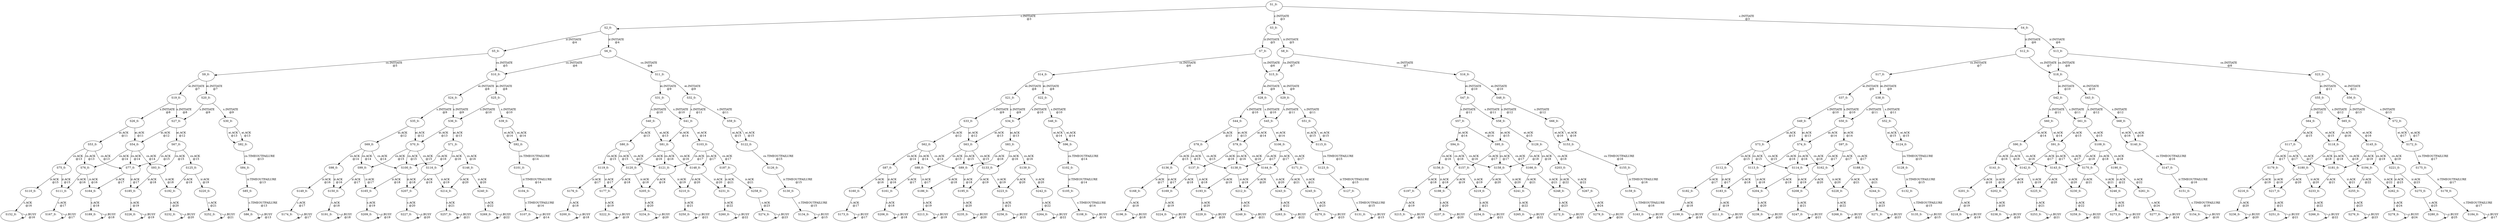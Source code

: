 digraph html {
S1_0[label="S1_0: \n "];
S2_0[label="S2_0: \n "];
S1_0 -> S2_0[label="c.INITIATE \n @3"];
S3_0[label="S3_0: \n "];
S1_0 -> S3_0[label="c.INITIATE \n @3"];
S4_0[label="S4_0: \n "];
S1_0 -> S4_0[label="c.INITIATE \n @3"];
S5_0[label="S5_0: \n "];
S2_0 -> S5_0[label="ir.INITIATE \n @4"];
S6_0[label="S6_0: \n "];
S2_0 -> S6_0[label="ir.INITIATE \n @4"];
S7_0[label="S7_0: \n "];
S3_0 -> S7_0[label="ir.INITIATE \n @5"];
S8_0[label="S8_0: \n "];
S3_0 -> S8_0[label="ir.INITIATE \n @5"];
S9_0[label="S9_0: \n "];
S5_0 -> S9_0[label="cs.INITIATE \n @5"];
S10_0[label="S10_0: \n "];
S5_0 -> S10_0[label="cs.INITIATE \n @5"];
S6_0 -> S10_0[label="cs.INITIATE \n @6"];
S11_0[label="S11_0: \n "];
S6_0 -> S11_0[label="cs.INITIATE \n @6"];
S12_0[label="S12_0: \n "];
S4_0 -> S12_0[label="ir.INITIATE \n @6"];
S13_0[label="S13_0: \n "];
S4_0 -> S13_0[label="ir.INITIATE \n @6"];
S14_0[label="S14_0: \n "];
S7_0 -> S14_0[label="cs.INITIATE \n @6"];
S15_0[label="S15_0: \n "];
S7_0 -> S15_0[label="cs.INITIATE \n @6"];
S8_0 -> S15_0[label="cs.INITIATE \n @7"];
S16_0[label="S16_0: \n "];
S8_0 -> S16_0[label="cs.INITIATE \n @7"];
S17_0[label="S17_0: \n "];
S12_0 -> S17_0[label="cs.INITIATE \n @7"];
S18_0[label="S18_0: \n "];
S12_0 -> S18_0[label="cs.INITIATE \n @7"];
S19_0[label="S19_0: \n "];
S9_0 -> S19_0[label="ei.INITIATE \n @7"];
S20_0[label="S20_0: \n "];
S9_0 -> S20_0[label="ei.INITIATE \n @7"];
S21_0[label="S21_0: \n "];
S14_0 -> S21_0[label="ei.INITIATE \n @8"];
S22_0[label="S22_0: \n "];
S14_0 -> S22_0[label="ei.INITIATE \n @8"];
S13_0 -> S18_0[label="cs.INITIATE \n @8"];
S23_0[label="S23_0: \n "];
S13_0 -> S23_0[label="cs.INITIATE \n @8"];
S24_0[label="S24_0: \n "];
S10_0 -> S24_0[label="ei.INITIATE \n @8"];
S25_0[label="S25_0: \n "];
S10_0 -> S25_0[label="ei.INITIATE \n @8"];
S26_0[label="S26_0: \n "];
S19_0 -> S26_0[label="s.INITIATE \n @8"];
S27_0[label="S27_0: \n "];
S19_0 -> S27_0[label="s.INITIATE \n @8"];
S28_0[label="S28_0: \n "];
S15_0 -> S28_0[label="ei.INITIATE \n @9"];
S29_0[label="S29_0: \n "];
S15_0 -> S29_0[label="ei.INITIATE \n @9"];
S20_0 -> S27_0[label="s.INITIATE \n @9"];
S30_0[label="S30_0: \n "];
S20_0 -> S30_0[label="s.INITIATE \n @9"];
S31_0[label="S31_0: \n "];
S11_0 -> S31_0[label="ei.INITIATE \n @9"];
S32_0[label="S32_0: \n "];
S11_0 -> S32_0[label="ei.INITIATE \n @9"];
S33_0[label="S33_0: \n "];
S21_0 -> S33_0[label="s.INITIATE \n @9"];
S34_0[label="S34_0: \n "];
S21_0 -> S34_0[label="s.INITIATE \n @9"];
S35_0[label="S35_0: \n "];
S24_0 -> S35_0[label="s.INITIATE \n @9"];
S36_0[label="S36_0: \n "];
S24_0 -> S36_0[label="s.INITIATE \n @9"];
S37_0[label="S37_0: \n "];
S17_0 -> S37_0[label="ei.INITIATE \n @9"];
S38_0[label="S38_0: \n "];
S17_0 -> S38_0[label="ei.INITIATE \n @9"];
S25_0 -> S36_0[label="s.INITIATE \n @10"];
S39_0[label="S39_0: \n "];
S25_0 -> S39_0[label="s.INITIATE \n @10"];
S40_0[label="S40_0: \n "];
S31_0 -> S40_0[label="s.INITIATE \n @10"];
S41_0[label="S41_0: \n "];
S31_0 -> S41_0[label="s.INITIATE \n @10"];
S42_0[label="S42_0: \n "];
S18_0 -> S42_0[label="ei.INITIATE \n @10"];
S43_0[label="S43_0: \n "];
S18_0 -> S43_0[label="ei.INITIATE \n @10"];
S44_0[label="S44_0: \n "];
S28_0 -> S44_0[label="s.INITIATE \n @10"];
S45_0[label="S45_0: \n "];
S28_0 -> S45_0[label="s.INITIATE \n @10"];
S22_0 -> S34_0[label="s.INITIATE \n @10"];
S46_0[label="S46_0: \n "];
S22_0 -> S46_0[label="s.INITIATE \n @10"];
S47_0[label="S47_0: \n "];
S16_0 -> S47_0[label="ei.INITIATE \n @10"];
S48_0[label="S48_0: \n "];
S16_0 -> S48_0[label="ei.INITIATE \n @10"];
S49_0[label="S49_0: \n "];
S37_0 -> S49_0[label="s.INITIATE \n @10"];
S50_0[label="S50_0: \n "];
S37_0 -> S50_0[label="s.INITIATE \n @10"];
S29_0 -> S45_0[label="s.INITIATE \n @11"];
S51_0[label="S51_0: \n "];
S29_0 -> S51_0[label="s.INITIATE \n @11"];
S38_0 -> S50_0[label="s.INITIATE \n @11"];
S52_0[label="S52_0: \n "];
S38_0 -> S52_0[label="s.INITIATE \n @11"];
S53_0[label="S53_0: \n "];
S26_0 -> S53_0[label="ei.ACK \n @11"];
S54_0[label="S54_0: \n "];
S26_0 -> S54_0[label="ei.ACK \n @11"];
S55_0[label="S55_0: \n "];
S23_0 -> S55_0[label="ei.INITIATE \n @11"];
S56_0[label="S56_0: \n "];
S23_0 -> S56_0[label="ei.INITIATE \n @11"];
S57_0[label="S57_0: \n "];
S47_0 -> S57_0[label="s.INITIATE \n @11"];
S58_0[label="S58_0: \n "];
S47_0 -> S58_0[label="s.INITIATE \n @11"];
S32_0 -> S41_0[label="s.INITIATE \n @11"];
S59_0[label="S59_0: \n "];
S32_0 -> S59_0[label="s.INITIATE \n @11"];
S60_0[label="S60_0: \n "];
S42_0 -> S60_0[label="s.INITIATE \n @11"];
S61_0[label="S61_0: \n "];
S42_0 -> S61_0[label="s.INITIATE \n @11"];
S62_0[label="S62_0: \n "];
S33_0 -> S62_0[label="ei.ACK \n @12"];
S63_0[label="S63_0: \n "];
S33_0 -> S63_0[label="ei.ACK \n @12"];
S64_0[label="S64_0: \n "];
S55_0 -> S64_0[label="s.INITIATE \n @12"];
S65_0[label="S65_0: \n "];
S55_0 -> S65_0[label="s.INITIATE \n @12"];
S48_0 -> S58_0[label="s.INITIATE \n @12"];
S66_0[label="S66_0: \n "];
S48_0 -> S66_0[label="s.INITIATE \n @12"];
S27_0 -> S54_0[label="ei.ACK \n @12"];
S67_0[label="S67_0: \n "];
S27_0 -> S67_0[label="ei.ACK \n @12"];
S43_0 -> S61_0[label="s.INITIATE \n @12"];
S68_0[label="S68_0: \n "];
S43_0 -> S68_0[label="s.INITIATE \n @12"];
S69_0[label="S69_0: \n "];
S35_0 -> S69_0[label="ei.ACK \n @12"];
S70_0[label="S70_0: \n "];
S35_0 -> S70_0[label="ei.ACK \n @12"];
S36_0 -> S70_0[label="ei.ACK \n @13"];
S71_0[label="S71_0: \n "];
S36_0 -> S71_0[label="ei.ACK \n @13"];
S56_0 -> S65_0[label="s.INITIATE \n @13"];
S72_0[label="S72_0: \n "];
S56_0 -> S72_0[label="s.INITIATE \n @13"];
S73_0[label="S73_0: \n "];
S49_0 -> S73_0[label="ei.ACK \n @13"];
S74_0[label="S74_0: \n "];
S49_0 -> S74_0[label="ei.ACK \n @13"];
S75_0[label="S75_0: \n "];
S53_0 -> S75_0[label="cs.ACK \n @13"];
S76_0[label="S76_0: \n "];
S53_0 -> S76_0[label="cs.ACK \n @13"];
S77_0[label="S77_0: \n "];
S53_0 -> S77_0[label="cs.ACK \n @13"];
S78_0[label="S78_0: \n "];
S44_0 -> S78_0[label="ei.ACK \n @13"];
S79_0[label="S79_0: \n "];
S44_0 -> S79_0[label="ei.ACK \n @13"];
S80_0[label="S80_0: \n "];
S40_0 -> S80_0[label="ei.ACK \n @13"];
S81_0[label="S81_0: \n "];
S40_0 -> S81_0[label="ei.ACK \n @13"];
S82_0[label="S82_0: \n "];
S30_0 -> S82_0[label="ei.ACK \n @13"];
S30_0 -> S82_0[label="ei.ACK \n @13"];
S34_0 -> S63_0[label="ei.ACK \n @13"];
S83_0[label="S83_0: \n "];
S34_0 -> S83_0[label="ei.ACK \n @13"];
S84_0[label="S84_0: \n "];
S82_0 -> S84_0[label="cs.TIMEOUTFAILURE \n @13"];
S85_0[label="S85_0: \n "];
S84_0 -> S85_0[label="ir.TIMEOUTFAILURE \n @13"];
S86_0[label="S86_0: \n "];
S85_0 -> S86_0[label="c.TIMEOUTFAILURE \n @13"];
S86_0 -> S86_0[label="c.BUSY \n @13"];
S87_0[label="S87_0: \n "];
S62_0 -> S87_0[label="cs.ACK \n @14"];
S88_0[label="S88_0: \n "];
S62_0 -> S88_0[label="cs.ACK \n @14"];
S89_0[label="S89_0: \n "];
S62_0 -> S89_0[label="cs.ACK \n @14"];
S90_0[label="S90_0: \n "];
S60_0 -> S90_0[label="ei.ACK \n @14"];
S91_0[label="S91_0: \n "];
S60_0 -> S91_0[label="ei.ACK \n @14"];
S92_0[label="S92_0: \n "];
S39_0 -> S92_0[label="ei.ACK \n @14"];
S39_0 -> S92_0[label="ei.ACK \n @14"];
S54_0 -> S76_0[label="cs.ACK \n @14"];
S54_0 -> S77_0[label="cs.ACK \n @14"];
S93_0[label="S93_0: \n "];
S54_0 -> S93_0[label="cs.ACK \n @14"];
S94_0[label="S94_0: \n "];
S57_0 -> S94_0[label="ei.ACK \n @14"];
S95_0[label="S95_0: \n "];
S57_0 -> S95_0[label="ei.ACK \n @14"];
S96_0[label="S96_0: \n "];
S46_0 -> S96_0[label="ei.ACK \n @14"];
S46_0 -> S96_0[label="ei.ACK \n @14"];
S50_0 -> S74_0[label="ei.ACK \n @14"];
S97_0[label="S97_0: \n "];
S50_0 -> S97_0[label="ei.ACK \n @14"];
S98_0[label="S98_0: \n "];
S69_0 -> S98_0[label="cs.ACK \n @14"];
S99_0[label="S99_0: \n "];
S69_0 -> S99_0[label="cs.ACK \n @14"];
S100_0[label="S100_0: \n "];
S69_0 -> S100_0[label="cs.ACK \n @14"];
S101_0[label="S101_0: \n "];
S92_0 -> S101_0[label="cs.TIMEOUTFAILURE \n @14"];
S102_0[label="S102_0: \n "];
S96_0 -> S102_0[label="cs.TIMEOUTFAILURE \n @14"];
S41_0 -> S81_0[label="ei.ACK \n @14"];
S103_0[label="S103_0: \n "];
S41_0 -> S103_0[label="ei.ACK \n @14"];
S104_0[label="S104_0: \n "];
S101_0 -> S104_0[label="ir.TIMEOUTFAILURE \n @14"];
S105_0[label="S105_0: \n "];
S102_0 -> S105_0[label="ir.TIMEOUTFAILURE \n @14"];
S45_0 -> S79_0[label="ei.ACK \n @14"];
S106_0[label="S106_0: \n "];
S45_0 -> S106_0[label="ei.ACK \n @14"];
S107_0[label="S107_0: \n "];
S104_0 -> S107_0[label="c.TIMEOUTFAILURE \n @14"];
S108_0[label="S108_0: \n "];
S105_0 -> S108_0[label="c.TIMEOUTFAILURE \n @14"];
S107_0 -> S107_0[label="c.BUSY \n @14"];
S108_0 -> S108_0[label="c.BUSY \n @14"];
S61_0 -> S91_0[label="ei.ACK \n @15"];
S109_0[label="S109_0: \n "];
S61_0 -> S109_0[label="ei.ACK \n @15"];
S110_0[label="S110_0: \n "];
S75_0 -> S110_0[label="ir.ACK \n @15"];
S111_0[label="S111_0: \n "];
S75_0 -> S111_0[label="ir.ACK \n @15"];
S112_0[label="S112_0: \n "];
S73_0 -> S112_0[label="cs.ACK \n @15"];
S113_0[label="S113_0: \n "];
S73_0 -> S113_0[label="cs.ACK \n @15"];
S114_0[label="S114_0: \n "];
S73_0 -> S114_0[label="cs.ACK \n @15"];
S115_0[label="S115_0: \n "];
S51_0 -> S115_0[label="ei.ACK \n @15"];
S51_0 -> S115_0[label="ei.ACK \n @15"];
S70_0 -> S99_0[label="cs.ACK \n @15"];
S70_0 -> S100_0[label="cs.ACK \n @15"];
S116_0[label="S116_0: \n "];
S70_0 -> S116_0[label="cs.ACK \n @15"];
S117_0[label="S117_0: \n "];
S64_0 -> S117_0[label="ei.ACK \n @15"];
S118_0[label="S118_0: \n "];
S64_0 -> S118_0[label="ei.ACK \n @15"];
S119_0[label="S119_0: \n "];
S80_0 -> S119_0[label="cs.ACK \n @15"];
S120_0[label="S120_0: \n "];
S80_0 -> S120_0[label="cs.ACK \n @15"];
S121_0[label="S121_0: \n "];
S80_0 -> S121_0[label="cs.ACK \n @15"];
S122_0[label="S122_0: \n "];
S59_0 -> S122_0[label="ei.ACK \n @15"];
S59_0 -> S122_0[label="ei.ACK \n @15"];
S123_0[label="S123_0: \n "];
S115_0 -> S123_0[label="cs.TIMEOUTFAILURE \n @15"];
S124_0[label="S124_0: \n "];
S52_0 -> S124_0[label="ei.ACK \n @15"];
S52_0 -> S124_0[label="ei.ACK \n @15"];
S67_0 -> S77_0[label="cs.ACK \n @15"];
S67_0 -> S93_0[label="cs.ACK \n @15"];
S125_0[label="S125_0: \n "];
S67_0 -> S125_0[label="cs.ACK \n @15"];
S126_0[label="S126_0: \n "];
S122_0 -> S126_0[label="cs.TIMEOUTFAILURE \n @15"];
S127_0[label="S127_0: \n "];
S123_0 -> S127_0[label="ir.TIMEOUTFAILURE \n @15"];
S128_0[label="S128_0: \n "];
S124_0 -> S128_0[label="cs.TIMEOUTFAILURE \n @15"];
S58_0 -> S95_0[label="ei.ACK \n @15"];
S129_0[label="S129_0: \n "];
S58_0 -> S129_0[label="ei.ACK \n @15"];
S130_0[label="S130_0: \n "];
S126_0 -> S130_0[label="ir.TIMEOUTFAILURE \n @15"];
S131_0[label="S131_0: \n "];
S127_0 -> S131_0[label="c.TIMEOUTFAILURE \n @15"];
S132_0[label="S132_0: \n "];
S128_0 -> S132_0[label="ir.TIMEOUTFAILURE \n @15"];
S63_0 -> S88_0[label="cs.ACK \n @15"];
S63_0 -> S89_0[label="cs.ACK \n @15"];
S133_0[label="S133_0: \n "];
S63_0 -> S133_0[label="cs.ACK \n @15"];
S134_0[label="S134_0: \n "];
S130_0 -> S134_0[label="c.TIMEOUTFAILURE \n @15"];
S131_0 -> S131_0[label="c.BUSY \n @15"];
S135_0[label="S135_0: \n "];
S132_0 -> S135_0[label="c.TIMEOUTFAILURE \n @15"];
S134_0 -> S134_0[label="c.BUSY \n @15"];
S136_0[label="S136_0: \n "];
S78_0 -> S136_0[label="cs.ACK \n @15"];
S137_0[label="S137_0: \n "];
S78_0 -> S137_0[label="cs.ACK \n @15"];
S138_0[label="S138_0: \n "];
S78_0 -> S138_0[label="cs.ACK \n @15"];
S135_0 -> S135_0[label="c.BUSY \n @15"];
S83_0 -> S89_0[label="cs.ACK \n @16"];
S83_0 -> S133_0[label="cs.ACK \n @16"];
S139_0[label="S139_0: \n "];
S83_0 -> S139_0[label="cs.ACK \n @16"];
S140_0[label="S140_0: \n "];
S68_0 -> S140_0[label="ei.ACK \n @16"];
S68_0 -> S140_0[label="ei.ACK \n @16"];
S141_0[label="S141_0: \n "];
S90_0 -> S141_0[label="cs.ACK \n @16"];
S142_0[label="S142_0: \n "];
S90_0 -> S142_0[label="cs.ACK \n @16"];
S143_0[label="S143_0: \n "];
S90_0 -> S143_0[label="cs.ACK \n @16"];
S79_0 -> S137_0[label="cs.ACK \n @16"];
S79_0 -> S138_0[label="cs.ACK \n @16"];
S144_0[label="S144_0: \n "];
S79_0 -> S144_0[label="cs.ACK \n @16"];
S65_0 -> S118_0[label="ei.ACK \n @16"];
S145_0[label="S145_0: \n "];
S65_0 -> S145_0[label="ei.ACK \n @16"];
S71_0 -> S100_0[label="cs.ACK \n @16"];
S71_0 -> S116_0[label="cs.ACK \n @16"];
S146_0[label="S146_0: \n "];
S71_0 -> S146_0[label="cs.ACK \n @16"];
S147_0[label="S147_0: \n "];
S140_0 -> S147_0[label="cs.TIMEOUTFAILURE \n @16"];
S81_0 -> S120_0[label="cs.ACK \n @16"];
S81_0 -> S121_0[label="cs.ACK \n @16"];
S148_0[label="S148_0: \n "];
S81_0 -> S148_0[label="cs.ACK \n @16"];
S149_0[label="S149_0: \n "];
S98_0 -> S149_0[label="ir.ACK \n @16"];
S150_0[label="S150_0: \n "];
S98_0 -> S150_0[label="ir.ACK \n @16"];
S151_0[label="S151_0: \n "];
S147_0 -> S151_0[label="ir.TIMEOUTFAILURE \n @16"];
S152_0[label="S152_0: \n "];
S110_0 -> S152_0[label="c.ACK \n @16"];
S153_0[label="S153_0: \n "];
S66_0 -> S153_0[label="ei.ACK \n @16"];
S66_0 -> S153_0[label="ei.ACK \n @16"];
S154_0[label="S154_0: \n "];
S151_0 -> S154_0[label="c.TIMEOUTFAILURE \n @16"];
S152_0 -> S152_0[label="c.BUSY \n @16"];
S155_0[label="S155_0: \n "];
S153_0 -> S155_0[label="cs.TIMEOUTFAILURE \n @16"];
S154_0 -> S154_0[label="c.BUSY \n @16"];
S156_0[label="S156_0: \n "];
S94_0 -> S156_0[label="cs.ACK \n @16"];
S157_0[label="S157_0: \n "];
S94_0 -> S157_0[label="cs.ACK \n @16"];
S158_0[label="S158_0: \n "];
S94_0 -> S158_0[label="cs.ACK \n @16"];
S159_0[label="S159_0: \n "];
S155_0 -> S159_0[label="ir.TIMEOUTFAILURE \n @16"];
S160_0[label="S160_0: \n "];
S87_0 -> S160_0[label="ir.ACK \n @16"];
S161_0[label="S161_0: \n "];
S87_0 -> S161_0[label="ir.ACK \n @16"];
S74_0 -> S113_0[label="cs.ACK \n @16"];
S74_0 -> S114_0[label="cs.ACK \n @16"];
S162_0[label="S162_0: \n "];
S74_0 -> S162_0[label="cs.ACK \n @16"];
S163_0[label="S163_0: \n "];
S159_0 -> S163_0[label="c.TIMEOUTFAILURE \n @16"];
S76_0 -> S111_0[label="ir.ACK \n @16"];
S164_0[label="S164_0: \n "];
S76_0 -> S164_0[label="ir.ACK \n @16"];
S163_0 -> S163_0[label="c.BUSY \n @16"];
S99_0 -> S150_0[label="ir.ACK \n @17"];
S165_0[label="S165_0: \n "];
S99_0 -> S165_0[label="ir.ACK \n @17"];
S95_0 -> S157_0[label="cs.ACK \n @17"];
S95_0 -> S158_0[label="cs.ACK \n @17"];
S166_0[label="S166_0: \n "];
S95_0 -> S166_0[label="cs.ACK \n @17"];
S167_0[label="S167_0: \n "];
S111_0 -> S167_0[label="c.ACK \n @17"];
S168_0[label="S168_0: \n "];
S136_0 -> S168_0[label="ir.ACK \n @17"];
S169_0[label="S169_0: \n "];
S136_0 -> S169_0[label="ir.ACK \n @17"];
S91_0 -> S142_0[label="cs.ACK \n @17"];
S91_0 -> S143_0[label="cs.ACK \n @17"];
S170_0[label="S170_0: \n "];
S91_0 -> S170_0[label="cs.ACK \n @17"];
S106_0 -> S138_0[label="cs.ACK \n @17"];
S106_0 -> S144_0[label="cs.ACK \n @17"];
S171_0[label="S171_0: \n "];
S106_0 -> S171_0[label="cs.ACK \n @17"];
S172_0[label="S172_0: \n "];
S72_0 -> S172_0[label="ei.ACK \n @17"];
S72_0 -> S172_0[label="ei.ACK \n @17"];
S173_0[label="S173_0: \n "];
S160_0 -> S173_0[label="c.ACK \n @17"];
S167_0 -> S167_0[label="c.BUSY \n @17"];
S174_0[label="S174_0: \n "];
S149_0 -> S174_0[label="c.ACK \n @17"];
S175_0[label="S175_0: \n "];
S172_0 -> S175_0[label="cs.TIMEOUTFAILURE \n @17"];
S173_0 -> S173_0[label="c.BUSY \n @17"];
S176_0[label="S176_0: \n "];
S119_0 -> S176_0[label="ir.ACK \n @17"];
S177_0[label="S177_0: \n "];
S119_0 -> S177_0[label="ir.ACK \n @17"];
S174_0 -> S174_0[label="c.BUSY \n @17"];
S178_0[label="S178_0: \n "];
S175_0 -> S178_0[label="ir.TIMEOUTFAILURE \n @17"];
S179_0[label="S179_0: \n "];
S117_0 -> S179_0[label="cs.ACK \n @17"];
S180_0[label="S180_0: \n "];
S117_0 -> S180_0[label="cs.ACK \n @17"];
S181_0[label="S181_0: \n "];
S117_0 -> S181_0[label="cs.ACK \n @17"];
S182_0[label="S182_0: \n "];
S112_0 -> S182_0[label="ir.ACK \n @17"];
S183_0[label="S183_0: \n "];
S112_0 -> S183_0[label="ir.ACK \n @17"];
S184_0[label="S184_0: \n "];
S178_0 -> S184_0[label="c.TIMEOUTFAILURE \n @17"];
S77_0 -> S164_0[label="ir.ACK \n @17"];
S185_0[label="S185_0: \n "];
S77_0 -> S185_0[label="ir.ACK \n @17"];
S184_0 -> S184_0[label="c.BUSY \n @17"];
S88_0 -> S161_0[label="ir.ACK \n @17"];
S186_0[label="S186_0: \n "];
S88_0 -> S186_0[label="ir.ACK \n @17"];
S103_0 -> S121_0[label="cs.ACK \n @17"];
S103_0 -> S148_0[label="cs.ACK \n @17"];
S187_0[label="S187_0: \n "];
S103_0 -> S187_0[label="cs.ACK \n @17"];
S97_0 -> S114_0[label="cs.ACK \n @17"];
S97_0 -> S162_0[label="cs.ACK \n @17"];
S188_0[label="S188_0: \n "];
S97_0 -> S188_0[label="cs.ACK \n @17"];
S189_0[label="S189_0: \n "];
S164_0 -> S189_0[label="c.ACK \n @18"];
S109_0 -> S143_0[label="cs.ACK \n @18"];
S109_0 -> S170_0[label="cs.ACK \n @18"];
S190_0[label="S190_0: \n "];
S109_0 -> S190_0[label="cs.ACK \n @18"];
S191_0[label="S191_0: \n "];
S150_0 -> S191_0[label="c.ACK \n @18"];
S93_0 -> S185_0[label="ir.ACK \n @18"];
S192_0[label="S192_0: \n "];
S93_0 -> S192_0[label="ir.ACK \n @18"];
S137_0 -> S169_0[label="ir.ACK \n @18"];
S193_0[label="S193_0: \n "];
S137_0 -> S193_0[label="ir.ACK \n @18"];
S118_0 -> S180_0[label="cs.ACK \n @18"];
S118_0 -> S181_0[label="cs.ACK \n @18"];
S194_0[label="S194_0: \n "];
S118_0 -> S194_0[label="cs.ACK \n @18"];
S89_0 -> S186_0[label="ir.ACK \n @18"];
S195_0[label="S195_0: \n "];
S89_0 -> S195_0[label="ir.ACK \n @18"];
S191_0 -> S191_0[label="c.BUSY \n @18"];
S196_0[label="S196_0: \n "];
S168_0 -> S196_0[label="c.ACK \n @18"];
S197_0[label="S197_0: \n "];
S156_0 -> S197_0[label="ir.ACK \n @18"];
S198_0[label="S198_0: \n "];
S156_0 -> S198_0[label="ir.ACK \n @18"];
S199_0[label="S199_0: \n "];
S182_0 -> S199_0[label="c.ACK \n @18"];
S189_0 -> S189_0[label="c.BUSY \n @18"];
S200_0[label="S200_0: \n "];
S176_0 -> S200_0[label="c.ACK \n @18"];
S196_0 -> S196_0[label="c.BUSY \n @18"];
S199_0 -> S199_0[label="c.BUSY \n @18"];
S201_0[label="S201_0: \n "];
S141_0 -> S201_0[label="ir.ACK \n @18"];
S202_0[label="S202_0: \n "];
S141_0 -> S202_0[label="ir.ACK \n @18"];
S200_0 -> S200_0[label="c.BUSY \n @18"];
S129_0 -> S158_0[label="cs.ACK \n @18"];
S129_0 -> S166_0[label="cs.ACK \n @18"];
S203_0[label="S203_0: \n "];
S129_0 -> S203_0[label="cs.ACK \n @18"];
S113_0 -> S183_0[label="ir.ACK \n @18"];
S204_0[label="S204_0: \n "];
S113_0 -> S204_0[label="ir.ACK \n @18"];
S120_0 -> S177_0[label="ir.ACK \n @18"];
S205_0[label="S205_0: \n "];
S120_0 -> S205_0[label="ir.ACK \n @18"];
S206_0[label="S206_0: \n "];
S161_0 -> S206_0[label="c.ACK \n @18"];
S100_0 -> S165_0[label="ir.ACK \n @18"];
S207_0[label="S207_0: \n "];
S100_0 -> S207_0[label="ir.ACK \n @18"];
S206_0 -> S206_0[label="c.BUSY \n @18"];
S114_0 -> S204_0[label="ir.ACK \n @19"];
S208_0[label="S208_0: \n "];
S114_0 -> S208_0[label="ir.ACK \n @19"];
S209_0[label="S209_0: \n "];
S165_0 -> S209_0[label="c.ACK \n @19"];
S121_0 -> S205_0[label="ir.ACK \n @19"];
S210_0[label="S210_0: \n "];
S121_0 -> S210_0[label="ir.ACK \n @19"];
S211_0[label="S211_0: \n "];
S183_0 -> S211_0[label="c.ACK \n @19"];
S138_0 -> S193_0[label="ir.ACK \n @19"];
S212_0[label="S212_0: \n "];
S138_0 -> S212_0[label="ir.ACK \n @19"];
S213_0[label="S213_0: \n "];
S186_0 -> S213_0[label="c.ACK \n @19"];
S116_0 -> S207_0[label="ir.ACK \n @19"];
S214_0[label="S214_0: \n "];
S116_0 -> S214_0[label="ir.ACK \n @19"];
S211_0 -> S211_0[label="c.BUSY \n @19"];
S213_0 -> S213_0[label="c.BUSY \n @19"];
S215_0[label="S215_0: \n "];
S197_0 -> S215_0[label="c.ACK \n @19"];
S216_0[label="S216_0: \n "];
S179_0 -> S216_0[label="ir.ACK \n @19"];
S217_0[label="S217_0: \n "];
S179_0 -> S217_0[label="ir.ACK \n @19"];
S218_0[label="S218_0: \n "];
S201_0 -> S218_0[label="c.ACK \n @19"];
S157_0 -> S198_0[label="ir.ACK \n @19"];
S219_0[label="S219_0: \n "];
S157_0 -> S219_0[label="ir.ACK \n @19"];
S209_0 -> S209_0[label="c.BUSY \n @19"];
S125_0 -> S192_0[label="ir.ACK \n @19"];
S220_0[label="S220_0: \n "];
S125_0 -> S220_0[label="ir.ACK \n @19"];
S215_0 -> S215_0[label="c.BUSY \n @19"];
S218_0 -> S218_0[label="c.BUSY \n @19"];
S145_0 -> S181_0[label="cs.ACK \n @19"];
S145_0 -> S194_0[label="cs.ACK \n @19"];
S221_0[label="S221_0: \n "];
S145_0 -> S221_0[label="cs.ACK \n @19"];
S222_0[label="S222_0: \n "];
S177_0 -> S222_0[label="c.ACK \n @19"];
S133_0 -> S195_0[label="ir.ACK \n @19"];
S223_0[label="S223_0: \n "];
S133_0 -> S223_0[label="ir.ACK \n @19"];
S224_0[label="S224_0: \n "];
S169_0 -> S224_0[label="c.ACK \n @19"];
S142_0 -> S202_0[label="ir.ACK \n @19"];
S225_0[label="S225_0: \n "];
S142_0 -> S225_0[label="ir.ACK \n @19"];
S222_0 -> S222_0[label="c.BUSY \n @19"];
S226_0[label="S226_0: \n "];
S185_0 -> S226_0[label="c.ACK \n @19"];
S224_0 -> S224_0[label="c.BUSY \n @19"];
S226_0 -> S226_0[label="c.BUSY \n @19"];
S227_0[label="S227_0: \n "];
S207_0 -> S227_0[label="c.ACK \n @20"];
S162_0 -> S208_0[label="ir.ACK \n @20"];
S228_0[label="S228_0: \n "];
S162_0 -> S228_0[label="ir.ACK \n @20"];
S229_0[label="S229_0: \n "];
S193_0 -> S229_0[label="c.ACK \n @20"];
S143_0 -> S225_0[label="ir.ACK \n @20"];
S230_0[label="S230_0: \n "];
S143_0 -> S230_0[label="ir.ACK \n @20"];
S148_0 -> S210_0[label="ir.ACK \n @20"];
S231_0[label="S231_0: \n "];
S148_0 -> S231_0[label="ir.ACK \n @20"];
S227_0 -> S227_0[label="c.BUSY \n @20"];
S232_0[label="S232_0: \n "];
S192_0 -> S232_0[label="c.ACK \n @20"];
S229_0 -> S229_0[label="c.BUSY \n @20"];
S180_0 -> S217_0[label="ir.ACK \n @20"];
S233_0[label="S233_0: \n "];
S180_0 -> S233_0[label="ir.ACK \n @20"];
S234_0[label="S234_0: \n "];
S205_0 -> S234_0[label="c.ACK \n @20"];
S235_0[label="S235_0: \n "];
S195_0 -> S235_0[label="c.ACK \n @20"];
S236_0[label="S236_0: \n "];
S216_0 -> S236_0[label="c.ACK \n @20"];
S232_0 -> S232_0[label="c.BUSY \n @20"];
S234_0 -> S234_0[label="c.BUSY \n @20"];
S235_0 -> S235_0[label="c.BUSY \n @20"];
S236_0 -> S236_0[label="c.BUSY \n @20"];
S237_0[label="S237_0: \n "];
S198_0 -> S237_0[label="c.ACK \n @20"];
S238_0[label="S238_0: \n "];
S202_0 -> S238_0[label="c.ACK \n @20"];
S237_0 -> S237_0[label="c.BUSY \n @20"];
S238_0 -> S238_0[label="c.BUSY \n @20"];
S239_0[label="S239_0: \n "];
S204_0 -> S239_0[label="c.ACK \n @20"];
S146_0 -> S214_0[label="ir.ACK \n @20"];
S240_0[label="S240_0: \n "];
S146_0 -> S240_0[label="ir.ACK \n @20"];
S239_0 -> S239_0[label="c.BUSY \n @20"];
S158_0 -> S219_0[label="ir.ACK \n @20"];
S241_0[label="S241_0: \n "];
S158_0 -> S241_0[label="ir.ACK \n @20"];
S139_0 -> S223_0[label="ir.ACK \n @20"];
S242_0[label="S242_0: \n "];
S139_0 -> S242_0[label="ir.ACK \n @20"];
S144_0 -> S212_0[label="ir.ACK \n @20"];
S243_0[label="S243_0: \n "];
S144_0 -> S243_0[label="ir.ACK \n @20"];
S188_0 -> S228_0[label="ir.ACK \n @21"];
S244_0[label="S244_0: \n "];
S188_0 -> S244_0[label="ir.ACK \n @21"];
S171_0 -> S243_0[label="ir.ACK \n @21"];
S245_0[label="S245_0: \n "];
S171_0 -> S245_0[label="ir.ACK \n @21"];
S170_0 -> S230_0[label="ir.ACK \n @21"];
S246_0[label="S246_0: \n "];
S170_0 -> S246_0[label="ir.ACK \n @21"];
S247_0[label="S247_0: \n "];
S208_0 -> S247_0[label="c.ACK \n @21"];
S166_0 -> S241_0[label="ir.ACK \n @21"];
S248_0[label="S248_0: \n "];
S166_0 -> S248_0[label="ir.ACK \n @21"];
S249_0[label="S249_0: \n "];
S212_0 -> S249_0[label="c.ACK \n @21"];
S250_0[label="S250_0: \n "];
S210_0 -> S250_0[label="c.ACK \n @21"];
S247_0 -> S247_0[label="c.BUSY \n @21"];
S249_0 -> S249_0[label="c.BUSY \n @21"];
S250_0 -> S250_0[label="c.BUSY \n @21"];
S251_0[label="S251_0: \n "];
S217_0 -> S251_0[label="c.ACK \n @21"];
S252_0[label="S252_0: \n "];
S220_0 -> S252_0[label="c.ACK \n @21"];
S251_0 -> S251_0[label="c.BUSY \n @21"];
S252_0 -> S252_0[label="c.BUSY \n @21"];
S253_0[label="S253_0: \n "];
S225_0 -> S253_0[label="c.ACK \n @21"];
S254_0[label="S254_0: \n "];
S219_0 -> S254_0[label="c.ACK \n @21"];
S181_0 -> S233_0[label="ir.ACK \n @21"];
S255_0[label="S255_0: \n "];
S181_0 -> S255_0[label="ir.ACK \n @21"];
S253_0 -> S253_0[label="c.BUSY \n @21"];
S254_0 -> S254_0[label="c.BUSY \n @21"];
S256_0[label="S256_0: \n "];
S223_0 -> S256_0[label="c.ACK \n @21"];
S257_0[label="S257_0: \n "];
S214_0 -> S257_0[label="c.ACK \n @21"];
S187_0 -> S231_0[label="ir.ACK \n @21"];
S258_0[label="S258_0: \n "];
S187_0 -> S258_0[label="ir.ACK \n @21"];
S256_0 -> S256_0[label="c.BUSY \n @21"];
S257_0 -> S257_0[label="c.BUSY \n @21"];
S259_0[label="S259_0: \n "];
S230_0 -> S259_0[label="c.ACK \n @22"];
S260_0[label="S260_0: \n "];
S231_0 -> S260_0[label="c.ACK \n @22"];
S190_0 -> S246_0[label="ir.ACK \n @22"];
S261_0[label="S261_0: \n "];
S190_0 -> S261_0[label="ir.ACK \n @22"];
S194_0 -> S255_0[label="ir.ACK \n @22"];
S262_0[label="S262_0: \n "];
S194_0 -> S262_0[label="ir.ACK \n @22"];
S259_0 -> S259_0[label="c.BUSY \n @22"];
S260_0 -> S260_0[label="c.BUSY \n @22"];
S263_0[label="S263_0: \n "];
S243_0 -> S263_0[label="c.ACK \n @22"];
S264_0[label="S264_0: \n "];
S242_0 -> S264_0[label="c.ACK \n @22"];
S265_0[label="S265_0: \n "];
S241_0 -> S265_0[label="c.ACK \n @22"];
S266_0[label="S266_0: \n "];
S233_0 -> S266_0[label="c.ACK \n @22"];
S263_0 -> S263_0[label="c.BUSY \n @22"];
S264_0 -> S264_0[label="c.BUSY \n @22"];
S265_0 -> S265_0[label="c.BUSY \n @22"];
S266_0 -> S266_0[label="c.BUSY \n @22"];
S203_0 -> S248_0[label="ir.ACK \n @22"];
S267_0[label="S267_0: \n "];
S203_0 -> S267_0[label="ir.ACK \n @22"];
S268_0[label="S268_0: \n "];
S228_0 -> S268_0[label="c.ACK \n @22"];
S269_0[label="S269_0: \n "];
S240_0 -> S269_0[label="c.ACK \n @22"];
S268_0 -> S268_0[label="c.BUSY \n @22"];
S269_0 -> S269_0[label="c.BUSY \n @22"];
S270_0[label="S270_0: \n "];
S245_0 -> S270_0[label="c.ACK \n @23"];
S271_0[label="S271_0: \n "];
S244_0 -> S271_0[label="c.ACK \n @23"];
S272_0[label="S272_0: \n "];
S248_0 -> S272_0[label="c.ACK \n @23"];
S270_0 -> S270_0[label="c.BUSY \n @23"];
S271_0 -> S271_0[label="c.BUSY \n @23"];
S272_0 -> S272_0[label="c.BUSY \n @23"];
S273_0[label="S273_0: \n "];
S246_0 -> S273_0[label="c.ACK \n @23"];
S274_0[label="S274_0: \n "];
S258_0 -> S274_0[label="c.ACK \n @23"];
S273_0 -> S273_0[label="c.BUSY \n @23"];
S274_0 -> S274_0[label="c.BUSY \n @23"];
S221_0 -> S262_0[label="ir.ACK \n @23"];
S275_0[label="S275_0: \n "];
S221_0 -> S275_0[label="ir.ACK \n @23"];
S276_0[label="S276_0: \n "];
S255_0 -> S276_0[label="c.ACK \n @23"];
S276_0 -> S276_0[label="c.BUSY \n @23"];
S277_0[label="S277_0: \n "];
S261_0 -> S277_0[label="c.ACK \n @24"];
S278_0[label="S278_0: \n "];
S262_0 -> S278_0[label="c.ACK \n @24"];
S279_0[label="S279_0: \n "];
S267_0 -> S279_0[label="c.ACK \n @24"];
S277_0 -> S277_0[label="c.BUSY \n @24"];
S278_0 -> S278_0[label="c.BUSY \n @24"];
S279_0 -> S279_0[label="c.BUSY \n @24"];
S280_0[label="S280_0: \n "];
S275_0 -> S280_0[label="c.ACK \n @25"];
S280_0 -> S280_0[label="c.BUSY \n @25"];
}